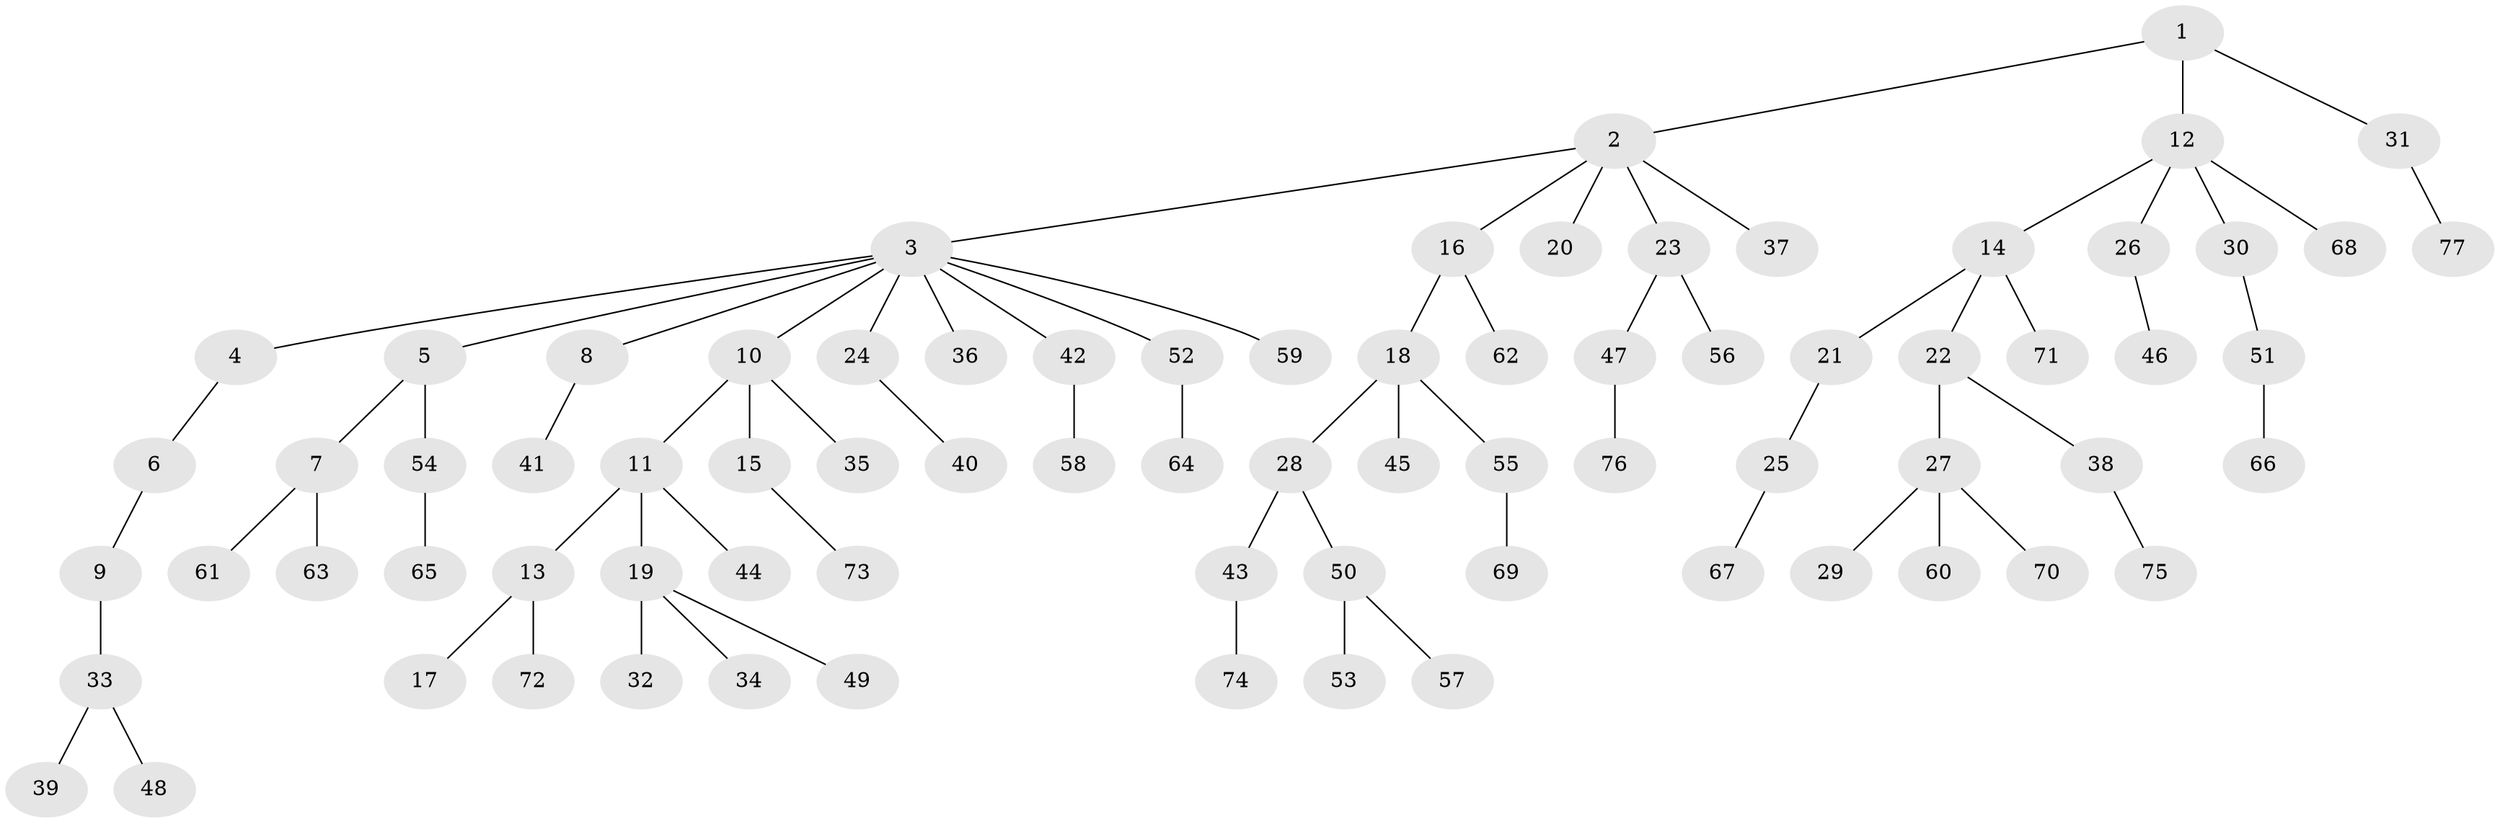 // coarse degree distribution, {3: 0.1346153846153846, 7: 0.019230769230769232, 10: 0.019230769230769232, 2: 0.15384615384615385, 4: 0.057692307692307696, 5: 0.019230769230769232, 1: 0.5961538461538461}
// Generated by graph-tools (version 1.1) at 2025/24/03/03/25 07:24:07]
// undirected, 77 vertices, 76 edges
graph export_dot {
graph [start="1"]
  node [color=gray90,style=filled];
  1;
  2;
  3;
  4;
  5;
  6;
  7;
  8;
  9;
  10;
  11;
  12;
  13;
  14;
  15;
  16;
  17;
  18;
  19;
  20;
  21;
  22;
  23;
  24;
  25;
  26;
  27;
  28;
  29;
  30;
  31;
  32;
  33;
  34;
  35;
  36;
  37;
  38;
  39;
  40;
  41;
  42;
  43;
  44;
  45;
  46;
  47;
  48;
  49;
  50;
  51;
  52;
  53;
  54;
  55;
  56;
  57;
  58;
  59;
  60;
  61;
  62;
  63;
  64;
  65;
  66;
  67;
  68;
  69;
  70;
  71;
  72;
  73;
  74;
  75;
  76;
  77;
  1 -- 2;
  1 -- 12;
  1 -- 31;
  2 -- 3;
  2 -- 16;
  2 -- 20;
  2 -- 23;
  2 -- 37;
  3 -- 4;
  3 -- 5;
  3 -- 8;
  3 -- 10;
  3 -- 24;
  3 -- 36;
  3 -- 42;
  3 -- 52;
  3 -- 59;
  4 -- 6;
  5 -- 7;
  5 -- 54;
  6 -- 9;
  7 -- 61;
  7 -- 63;
  8 -- 41;
  9 -- 33;
  10 -- 11;
  10 -- 15;
  10 -- 35;
  11 -- 13;
  11 -- 19;
  11 -- 44;
  12 -- 14;
  12 -- 26;
  12 -- 30;
  12 -- 68;
  13 -- 17;
  13 -- 72;
  14 -- 21;
  14 -- 22;
  14 -- 71;
  15 -- 73;
  16 -- 18;
  16 -- 62;
  18 -- 28;
  18 -- 45;
  18 -- 55;
  19 -- 32;
  19 -- 34;
  19 -- 49;
  21 -- 25;
  22 -- 27;
  22 -- 38;
  23 -- 47;
  23 -- 56;
  24 -- 40;
  25 -- 67;
  26 -- 46;
  27 -- 29;
  27 -- 60;
  27 -- 70;
  28 -- 43;
  28 -- 50;
  30 -- 51;
  31 -- 77;
  33 -- 39;
  33 -- 48;
  38 -- 75;
  42 -- 58;
  43 -- 74;
  47 -- 76;
  50 -- 53;
  50 -- 57;
  51 -- 66;
  52 -- 64;
  54 -- 65;
  55 -- 69;
}
